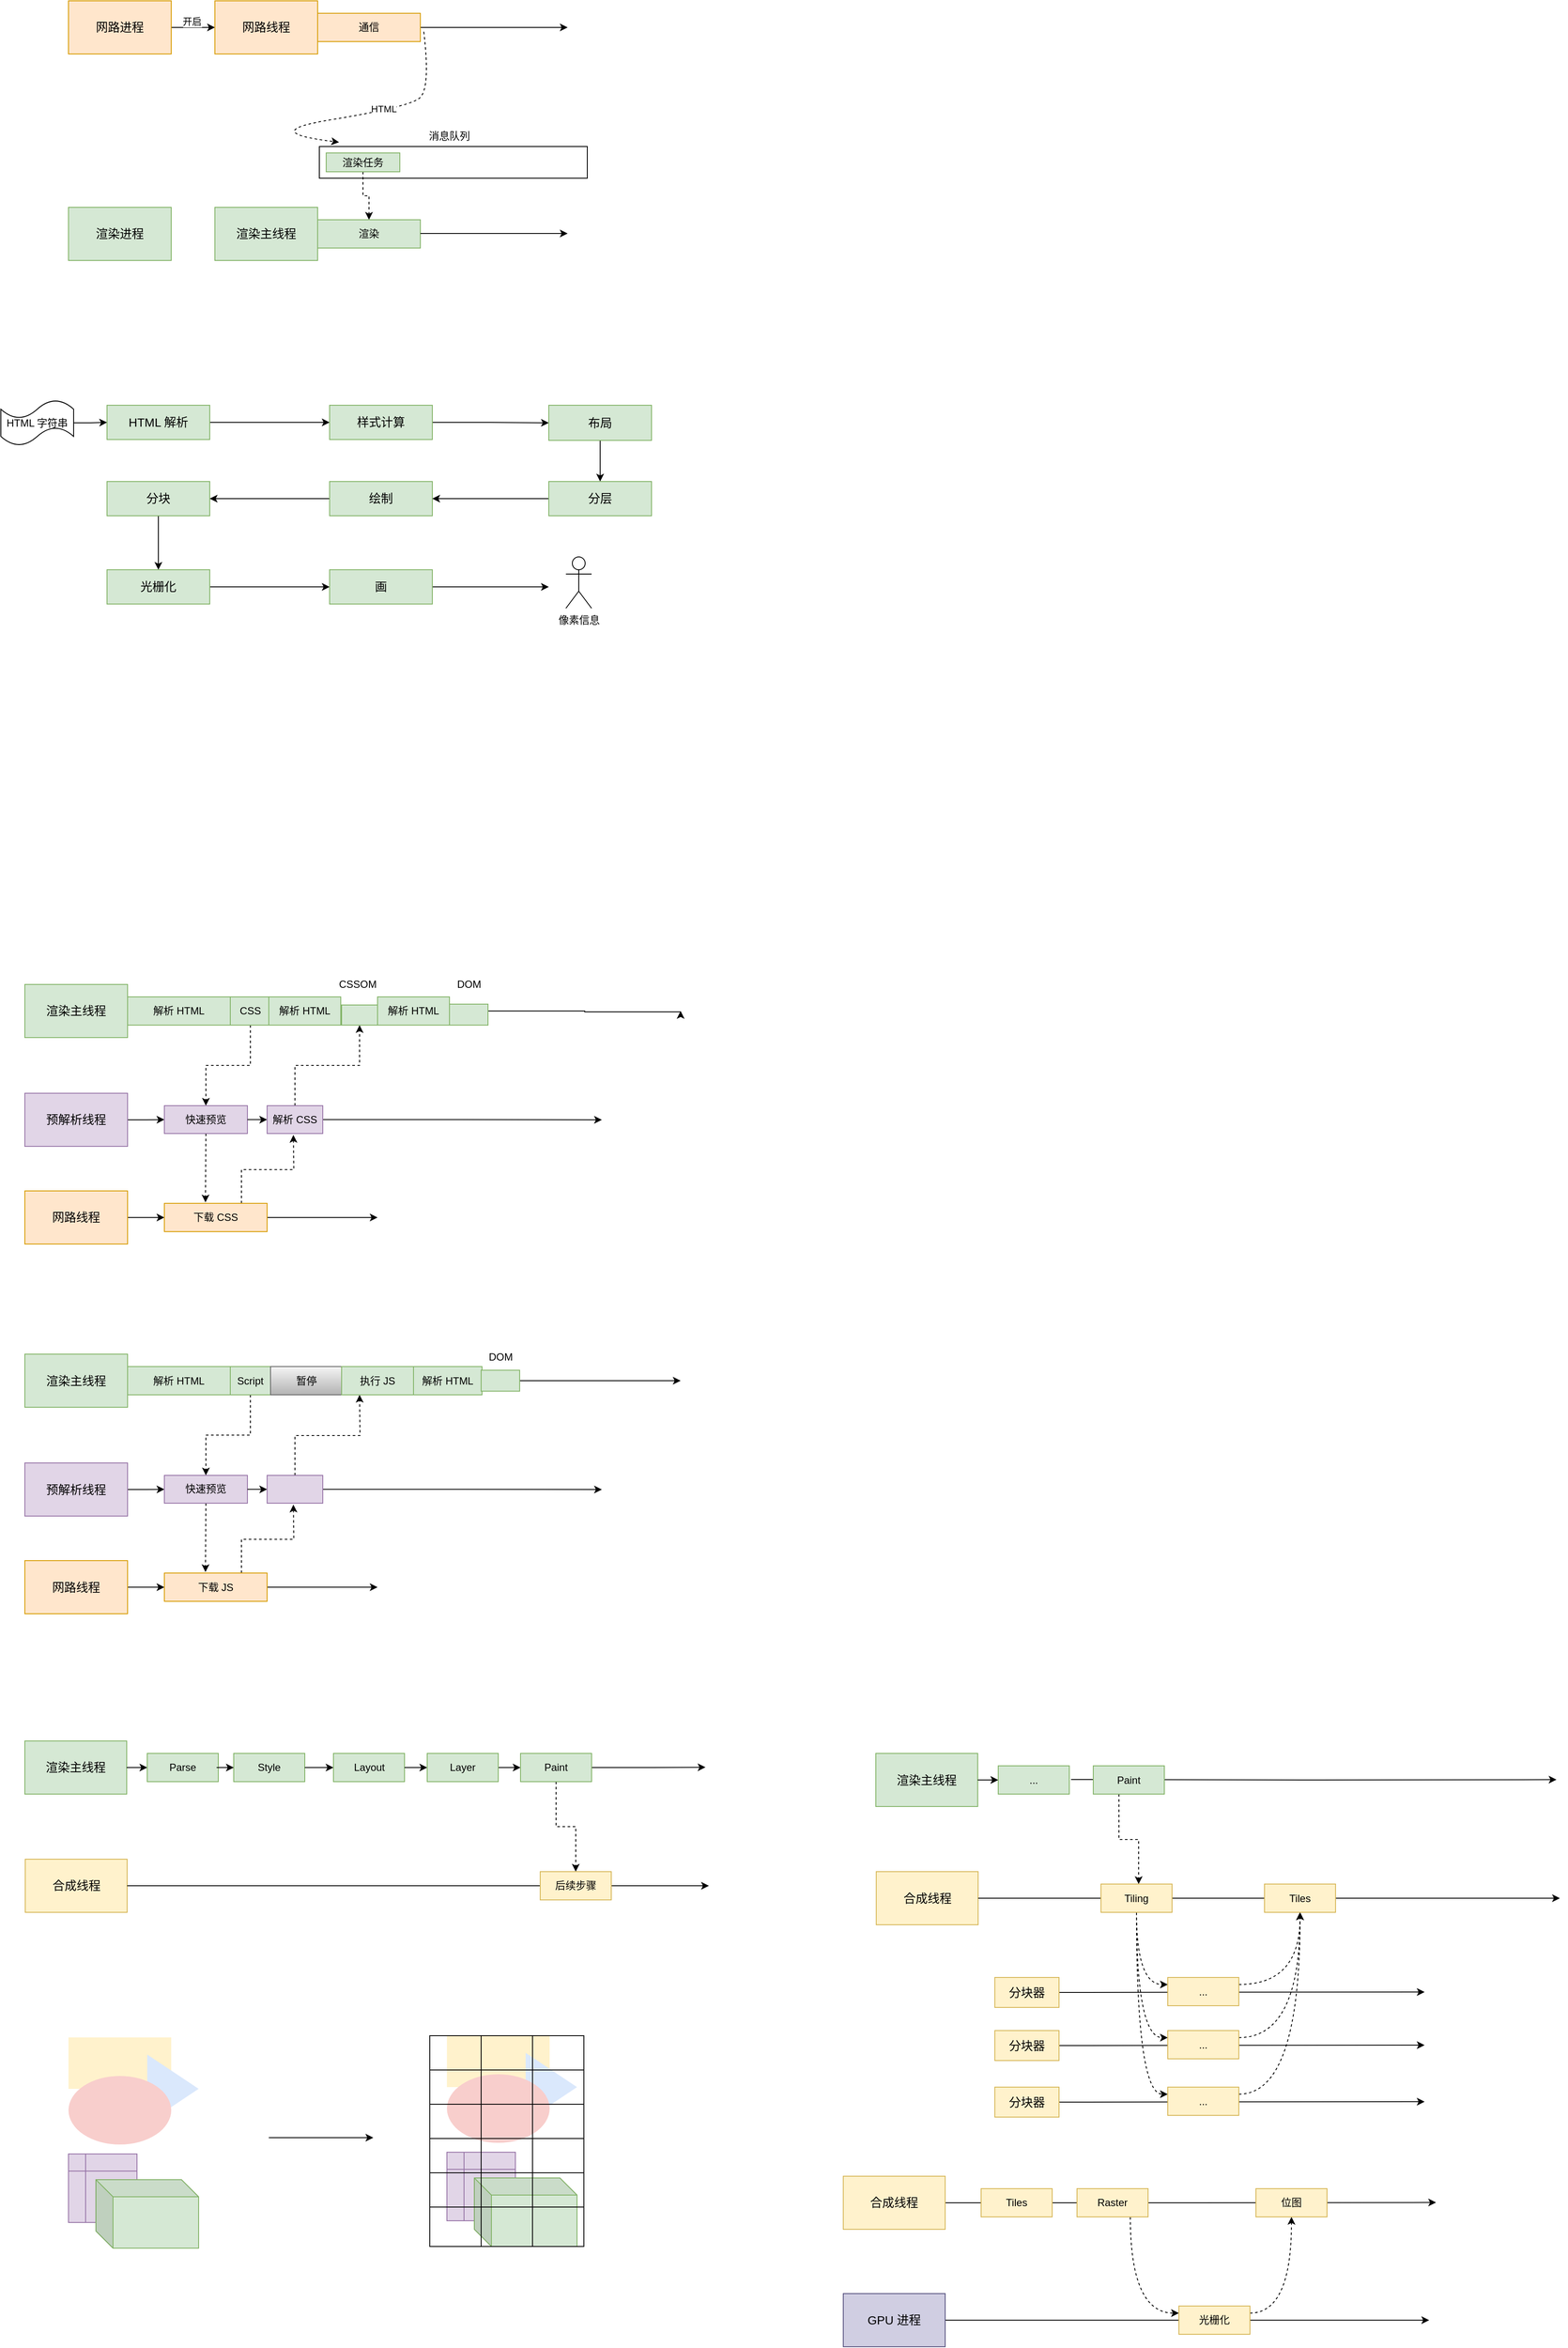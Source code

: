 <mxfile version="24.2.2" type="github">
  <diagram name="第 1 页" id="vearyti29MTFLVOe5t_O">
    <mxGraphModel dx="1059" dy="1495" grid="0" gridSize="10" guides="1" tooltips="1" connect="1" arrows="1" fold="1" page="1" pageScale="1" pageWidth="3000" pageHeight="3000" math="0" shadow="0">
      <root>
        <mxCell id="0" />
        <mxCell id="1" parent="0" />
        <mxCell id="1x1RIG6iOYMxdegQdgfS-4" style="edgeStyle=orthogonalEdgeStyle;rounded=0;orthogonalLoop=1;jettySize=auto;html=1;exitX=1;exitY=0.5;exitDx=0;exitDy=0;entryX=0;entryY=0.5;entryDx=0;entryDy=0;" edge="1" parent="1" source="1x1RIG6iOYMxdegQdgfS-1" target="1x1RIG6iOYMxdegQdgfS-2">
          <mxGeometry relative="1" as="geometry" />
        </mxCell>
        <mxCell id="1x1RIG6iOYMxdegQdgfS-5" value="开启" style="edgeLabel;html=1;align=center;verticalAlign=middle;resizable=0;points=[];" vertex="1" connectable="0" parent="1x1RIG6iOYMxdegQdgfS-4">
          <mxGeometry x="-0.059" y="8" relative="1" as="geometry">
            <mxPoint y="1" as="offset" />
          </mxGeometry>
        </mxCell>
        <mxCell id="1x1RIG6iOYMxdegQdgfS-1" value="&lt;font style=&quot;font-size: 14px;&quot;&gt;网路进程&lt;/font&gt;" style="rounded=0;whiteSpace=wrap;html=1;fillColor=#ffe6cc;strokeColor=#d79b00;" vertex="1" parent="1">
          <mxGeometry x="137" y="30" width="120" height="62" as="geometry" />
        </mxCell>
        <mxCell id="1x1RIG6iOYMxdegQdgfS-2" value="&lt;font style=&quot;font-size: 14px;&quot;&gt;网路线程&lt;/font&gt;" style="rounded=0;whiteSpace=wrap;html=1;fillColor=#ffe6cc;strokeColor=#d79b00;" vertex="1" parent="1">
          <mxGeometry x="308" y="30" width="120" height="62" as="geometry" />
        </mxCell>
        <mxCell id="1x1RIG6iOYMxdegQdgfS-7" style="edgeStyle=orthogonalEdgeStyle;rounded=0;orthogonalLoop=1;jettySize=auto;html=1;exitX=1;exitY=0.5;exitDx=0;exitDy=0;" edge="1" parent="1" source="1x1RIG6iOYMxdegQdgfS-6">
          <mxGeometry relative="1" as="geometry">
            <mxPoint x="720" y="61" as="targetPoint" />
          </mxGeometry>
        </mxCell>
        <mxCell id="1x1RIG6iOYMxdegQdgfS-6" value="通信" style="rounded=0;whiteSpace=wrap;html=1;fillColor=#ffe6cc;strokeColor=#d79b00;" vertex="1" parent="1">
          <mxGeometry x="428" y="44.5" width="120" height="33" as="geometry" />
        </mxCell>
        <mxCell id="1x1RIG6iOYMxdegQdgfS-8" value="&lt;font style=&quot;font-size: 14px;&quot;&gt;渲染进程&lt;/font&gt;" style="rounded=0;whiteSpace=wrap;html=1;fillColor=#d5e8d4;strokeColor=#82b366;" vertex="1" parent="1">
          <mxGeometry x="137" y="271" width="120" height="62" as="geometry" />
        </mxCell>
        <mxCell id="1x1RIG6iOYMxdegQdgfS-9" value="&lt;font style=&quot;font-size: 14px;&quot;&gt;渲染主线程&lt;/font&gt;" style="rounded=0;whiteSpace=wrap;html=1;fillColor=#d5e8d4;strokeColor=#82b366;" vertex="1" parent="1">
          <mxGeometry x="308" y="271" width="120" height="62" as="geometry" />
        </mxCell>
        <mxCell id="1x1RIG6iOYMxdegQdgfS-10" value="" style="rounded=0;whiteSpace=wrap;html=1;" vertex="1" parent="1">
          <mxGeometry x="430" y="200" width="313" height="37" as="geometry" />
        </mxCell>
        <mxCell id="1x1RIG6iOYMxdegQdgfS-11" value="消息队列" style="text;html=1;align=center;verticalAlign=middle;whiteSpace=wrap;rounded=0;" vertex="1" parent="1">
          <mxGeometry x="552" y="173" width="60" height="30" as="geometry" />
        </mxCell>
        <mxCell id="1x1RIG6iOYMxdegQdgfS-13" value="" style="curved=1;endArrow=classic;html=1;rounded=0;dashed=1;" edge="1" parent="1">
          <mxGeometry width="50" height="50" relative="1" as="geometry">
            <mxPoint x="552" y="66" as="sourcePoint" />
            <mxPoint x="453" y="195" as="targetPoint" />
            <Array as="points">
              <mxPoint x="560" y="133" />
              <mxPoint x="534" y="154" />
              <mxPoint x="356" y="183" />
            </Array>
          </mxGeometry>
        </mxCell>
        <mxCell id="1x1RIG6iOYMxdegQdgfS-17" value="HTML" style="edgeLabel;html=1;align=center;verticalAlign=middle;resizable=0;points=[];" vertex="1" connectable="0" parent="1x1RIG6iOYMxdegQdgfS-13">
          <mxGeometry x="-0.31" y="-3" relative="1" as="geometry">
            <mxPoint as="offset" />
          </mxGeometry>
        </mxCell>
        <mxCell id="1x1RIG6iOYMxdegQdgfS-18" style="edgeStyle=orthogonalEdgeStyle;rounded=0;orthogonalLoop=1;jettySize=auto;html=1;exitX=0.5;exitY=1;exitDx=0;exitDy=0;entryX=0.5;entryY=0;entryDx=0;entryDy=0;dashed=1;" edge="1" parent="1" source="1x1RIG6iOYMxdegQdgfS-14" target="1x1RIG6iOYMxdegQdgfS-16">
          <mxGeometry relative="1" as="geometry" />
        </mxCell>
        <mxCell id="1x1RIG6iOYMxdegQdgfS-14" value="渲染任务" style="rounded=0;whiteSpace=wrap;html=1;fillColor=#d5e8d4;strokeColor=#82b366;" vertex="1" parent="1">
          <mxGeometry x="438" y="207.5" width="86" height="22" as="geometry" />
        </mxCell>
        <mxCell id="1x1RIG6iOYMxdegQdgfS-16" value="渲染" style="rounded=0;whiteSpace=wrap;html=1;fillColor=#d5e8d4;strokeColor=#82b366;" vertex="1" parent="1">
          <mxGeometry x="428" y="285.5" width="120" height="33" as="geometry" />
        </mxCell>
        <mxCell id="1x1RIG6iOYMxdegQdgfS-19" style="edgeStyle=orthogonalEdgeStyle;rounded=0;orthogonalLoop=1;jettySize=auto;html=1;exitX=1;exitY=0.5;exitDx=0;exitDy=0;" edge="1" parent="1">
          <mxGeometry relative="1" as="geometry">
            <mxPoint x="720" y="301.5" as="targetPoint" />
            <mxPoint x="548" y="301.5" as="sourcePoint" />
          </mxGeometry>
        </mxCell>
        <mxCell id="1x1RIG6iOYMxdegQdgfS-30" style="edgeStyle=orthogonalEdgeStyle;rounded=0;orthogonalLoop=1;jettySize=auto;html=1;exitX=1;exitY=0.5;exitDx=0;exitDy=0;entryX=0;entryY=0.5;entryDx=0;entryDy=0;" edge="1" parent="1" source="1x1RIG6iOYMxdegQdgfS-20" target="1x1RIG6iOYMxdegQdgfS-21">
          <mxGeometry relative="1" as="geometry" />
        </mxCell>
        <mxCell id="1x1RIG6iOYMxdegQdgfS-20" value="&lt;font style=&quot;font-size: 14px;&quot;&gt;HTML 解析&lt;/font&gt;" style="rounded=0;whiteSpace=wrap;html=1;fillColor=#d5e8d4;strokeColor=#82b366;" vertex="1" parent="1">
          <mxGeometry x="182" y="502" width="120" height="40" as="geometry" />
        </mxCell>
        <mxCell id="1x1RIG6iOYMxdegQdgfS-31" style="edgeStyle=orthogonalEdgeStyle;rounded=0;orthogonalLoop=1;jettySize=auto;html=1;exitX=1;exitY=0.5;exitDx=0;exitDy=0;entryX=0;entryY=0.5;entryDx=0;entryDy=0;" edge="1" parent="1" source="1x1RIG6iOYMxdegQdgfS-21" target="1x1RIG6iOYMxdegQdgfS-22">
          <mxGeometry relative="1" as="geometry" />
        </mxCell>
        <mxCell id="1x1RIG6iOYMxdegQdgfS-21" value="&lt;span style=&quot;font-size: 14px;&quot;&gt;样式计算&lt;/span&gt;" style="rounded=0;whiteSpace=wrap;html=1;fillColor=#d5e8d4;strokeColor=#82b366;" vertex="1" parent="1">
          <mxGeometry x="442" y="502" width="120" height="40" as="geometry" />
        </mxCell>
        <mxCell id="1x1RIG6iOYMxdegQdgfS-32" value="" style="edgeStyle=orthogonalEdgeStyle;rounded=0;orthogonalLoop=1;jettySize=auto;html=1;" edge="1" parent="1" source="1x1RIG6iOYMxdegQdgfS-22" target="1x1RIG6iOYMxdegQdgfS-25">
          <mxGeometry relative="1" as="geometry" />
        </mxCell>
        <mxCell id="1x1RIG6iOYMxdegQdgfS-22" value="&lt;span style=&quot;font-size: 14px;&quot;&gt;布局&lt;/span&gt;" style="rounded=0;whiteSpace=wrap;html=1;fillColor=#d5e8d4;strokeColor=#82b366;" vertex="1" parent="1">
          <mxGeometry x="698" y="502" width="120" height="41" as="geometry" />
        </mxCell>
        <mxCell id="1x1RIG6iOYMxdegQdgfS-35" style="edgeStyle=orthogonalEdgeStyle;rounded=0;orthogonalLoop=1;jettySize=auto;html=1;" edge="1" parent="1" source="1x1RIG6iOYMxdegQdgfS-23" target="1x1RIG6iOYMxdegQdgfS-26">
          <mxGeometry relative="1" as="geometry" />
        </mxCell>
        <mxCell id="1x1RIG6iOYMxdegQdgfS-23" value="&lt;span style=&quot;font-size: 14px;&quot;&gt;分块&lt;/span&gt;" style="rounded=0;whiteSpace=wrap;html=1;fillColor=#d5e8d4;strokeColor=#82b366;" vertex="1" parent="1">
          <mxGeometry x="182" y="591" width="120" height="40" as="geometry" />
        </mxCell>
        <mxCell id="1x1RIG6iOYMxdegQdgfS-34" style="edgeStyle=orthogonalEdgeStyle;rounded=0;orthogonalLoop=1;jettySize=auto;html=1;" edge="1" parent="1" source="1x1RIG6iOYMxdegQdgfS-24" target="1x1RIG6iOYMxdegQdgfS-23">
          <mxGeometry relative="1" as="geometry" />
        </mxCell>
        <mxCell id="1x1RIG6iOYMxdegQdgfS-24" value="&lt;span style=&quot;font-size: 14px;&quot;&gt;绘制&lt;/span&gt;" style="rounded=0;whiteSpace=wrap;html=1;fillColor=#d5e8d4;strokeColor=#82b366;" vertex="1" parent="1">
          <mxGeometry x="442" y="591" width="120" height="40" as="geometry" />
        </mxCell>
        <mxCell id="1x1RIG6iOYMxdegQdgfS-33" style="edgeStyle=orthogonalEdgeStyle;rounded=0;orthogonalLoop=1;jettySize=auto;html=1;entryX=1;entryY=0.5;entryDx=0;entryDy=0;" edge="1" parent="1" source="1x1RIG6iOYMxdegQdgfS-25" target="1x1RIG6iOYMxdegQdgfS-24">
          <mxGeometry relative="1" as="geometry" />
        </mxCell>
        <mxCell id="1x1RIG6iOYMxdegQdgfS-25" value="&lt;font style=&quot;font-size: 14px;&quot;&gt;分层&lt;/font&gt;" style="rounded=0;whiteSpace=wrap;html=1;fillColor=#d5e8d4;strokeColor=#82b366;" vertex="1" parent="1">
          <mxGeometry x="698" y="591" width="120" height="40" as="geometry" />
        </mxCell>
        <mxCell id="1x1RIG6iOYMxdegQdgfS-36" style="edgeStyle=orthogonalEdgeStyle;rounded=0;orthogonalLoop=1;jettySize=auto;html=1;entryX=0;entryY=0.5;entryDx=0;entryDy=0;" edge="1" parent="1" source="1x1RIG6iOYMxdegQdgfS-26" target="1x1RIG6iOYMxdegQdgfS-27">
          <mxGeometry relative="1" as="geometry" />
        </mxCell>
        <mxCell id="1x1RIG6iOYMxdegQdgfS-26" value="&lt;span style=&quot;font-size: 14px;&quot;&gt;光栅化&lt;/span&gt;" style="rounded=0;whiteSpace=wrap;html=1;fillColor=#d5e8d4;strokeColor=#82b366;" vertex="1" parent="1">
          <mxGeometry x="182" y="694" width="120" height="40" as="geometry" />
        </mxCell>
        <mxCell id="1x1RIG6iOYMxdegQdgfS-37" style="edgeStyle=orthogonalEdgeStyle;rounded=0;orthogonalLoop=1;jettySize=auto;html=1;entryX=0;entryY=0.5;entryDx=0;entryDy=0;" edge="1" parent="1" source="1x1RIG6iOYMxdegQdgfS-27">
          <mxGeometry relative="1" as="geometry">
            <mxPoint x="698" y="714" as="targetPoint" />
          </mxGeometry>
        </mxCell>
        <mxCell id="1x1RIG6iOYMxdegQdgfS-27" value="&lt;span style=&quot;font-size: 14px;&quot;&gt;画&lt;/span&gt;" style="rounded=0;whiteSpace=wrap;html=1;fillColor=#d5e8d4;strokeColor=#82b366;" vertex="1" parent="1">
          <mxGeometry x="442" y="694" width="120" height="40" as="geometry" />
        </mxCell>
        <mxCell id="1x1RIG6iOYMxdegQdgfS-42" style="edgeStyle=orthogonalEdgeStyle;rounded=0;orthogonalLoop=1;jettySize=auto;html=1;entryX=0;entryY=0.5;entryDx=0;entryDy=0;" edge="1" parent="1" source="1x1RIG6iOYMxdegQdgfS-40" target="1x1RIG6iOYMxdegQdgfS-20">
          <mxGeometry relative="1" as="geometry" />
        </mxCell>
        <mxCell id="1x1RIG6iOYMxdegQdgfS-40" value="HTML 字符串" style="shape=tape;whiteSpace=wrap;html=1;" vertex="1" parent="1">
          <mxGeometry x="58" y="496" width="85" height="53" as="geometry" />
        </mxCell>
        <mxCell id="1x1RIG6iOYMxdegQdgfS-43" value="像素信息" style="shape=umlActor;verticalLabelPosition=bottom;verticalAlign=top;html=1;outlineConnect=0;" vertex="1" parent="1">
          <mxGeometry x="718" y="679" width="30" height="60" as="geometry" />
        </mxCell>
        <mxCell id="1x1RIG6iOYMxdegQdgfS-62" style="edgeStyle=orthogonalEdgeStyle;rounded=0;orthogonalLoop=1;jettySize=auto;html=1;exitX=1;exitY=0.5;exitDx=0;exitDy=0;" edge="1" parent="1" source="1x1RIG6iOYMxdegQdgfS-44" target="1x1RIG6iOYMxdegQdgfS-46">
          <mxGeometry relative="1" as="geometry" />
        </mxCell>
        <mxCell id="1x1RIG6iOYMxdegQdgfS-44" value="&lt;font style=&quot;font-size: 14px;&quot;&gt;网路线程&lt;/font&gt;" style="rounded=0;whiteSpace=wrap;html=1;fillColor=#ffe6cc;strokeColor=#d79b00;" vertex="1" parent="1">
          <mxGeometry x="86" y="1419" width="120" height="62" as="geometry" />
        </mxCell>
        <mxCell id="1x1RIG6iOYMxdegQdgfS-45" style="edgeStyle=orthogonalEdgeStyle;rounded=0;orthogonalLoop=1;jettySize=auto;html=1;exitX=1;exitY=0.5;exitDx=0;exitDy=0;" edge="1" parent="1" source="1x1RIG6iOYMxdegQdgfS-46">
          <mxGeometry relative="1" as="geometry">
            <mxPoint x="498" y="1450" as="targetPoint" />
          </mxGeometry>
        </mxCell>
        <mxCell id="1x1RIG6iOYMxdegQdgfS-67" style="edgeStyle=orthogonalEdgeStyle;rounded=0;orthogonalLoop=1;jettySize=auto;html=1;exitX=0.75;exitY=0;exitDx=0;exitDy=0;dashed=1;" edge="1" parent="1" source="1x1RIG6iOYMxdegQdgfS-46">
          <mxGeometry relative="1" as="geometry">
            <mxPoint x="399.667" y="1353.667" as="targetPoint" />
          </mxGeometry>
        </mxCell>
        <mxCell id="1x1RIG6iOYMxdegQdgfS-46" value="下载 CSS" style="rounded=0;whiteSpace=wrap;html=1;fillColor=#ffe6cc;strokeColor=#d79b00;" vertex="1" parent="1">
          <mxGeometry x="249" y="1433.5" width="120" height="33" as="geometry" />
        </mxCell>
        <mxCell id="1x1RIG6iOYMxdegQdgfS-47" value="&lt;font style=&quot;font-size: 14px;&quot;&gt;渲染主线程&lt;/font&gt;" style="rounded=0;whiteSpace=wrap;html=1;fillColor=#d5e8d4;strokeColor=#82b366;" vertex="1" parent="1">
          <mxGeometry x="86" y="1178" width="120" height="62" as="geometry" />
        </mxCell>
        <mxCell id="1x1RIG6iOYMxdegQdgfS-54" value="解析 HTML" style="rounded=0;whiteSpace=wrap;html=1;fillColor=#d5e8d4;strokeColor=#82b366;" vertex="1" parent="1">
          <mxGeometry x="206" y="1192.5" width="120" height="33" as="geometry" />
        </mxCell>
        <mxCell id="1x1RIG6iOYMxdegQdgfS-55" style="edgeStyle=orthogonalEdgeStyle;rounded=0;orthogonalLoop=1;jettySize=auto;html=1;exitX=1;exitY=0.5;exitDx=0;exitDy=0;" edge="1" parent="1" source="1x1RIG6iOYMxdegQdgfS-72">
          <mxGeometry relative="1" as="geometry">
            <mxPoint x="852" y="1209" as="targetPoint" />
            <mxPoint x="326" y="1208.5" as="sourcePoint" />
            <Array as="points">
              <mxPoint x="627" y="1209" />
              <mxPoint x="740" y="1209" />
              <mxPoint x="852" y="1210" />
            </Array>
          </mxGeometry>
        </mxCell>
        <mxCell id="1x1RIG6iOYMxdegQdgfS-76" style="edgeStyle=orthogonalEdgeStyle;rounded=0;orthogonalLoop=1;jettySize=auto;html=1;exitX=0.5;exitY=1;exitDx=0;exitDy=0;entryX=0.5;entryY=0;entryDx=0;entryDy=0;dashed=1;" edge="1" parent="1" source="1x1RIG6iOYMxdegQdgfS-56" target="1x1RIG6iOYMxdegQdgfS-60">
          <mxGeometry relative="1" as="geometry" />
        </mxCell>
        <mxCell id="1x1RIG6iOYMxdegQdgfS-56" value="CSS" style="rounded=0;whiteSpace=wrap;html=1;fillColor=#d5e8d4;strokeColor=#82b366;" vertex="1" parent="1">
          <mxGeometry x="326" y="1192.5" width="47" height="33" as="geometry" />
        </mxCell>
        <mxCell id="1x1RIG6iOYMxdegQdgfS-57" value="解析 HTML" style="rounded=0;whiteSpace=wrap;html=1;fillColor=#d5e8d4;strokeColor=#82b366;" vertex="1" parent="1">
          <mxGeometry x="371" y="1192.5" width="84" height="33" as="geometry" />
        </mxCell>
        <mxCell id="1x1RIG6iOYMxdegQdgfS-64" style="edgeStyle=orthogonalEdgeStyle;rounded=0;orthogonalLoop=1;jettySize=auto;html=1;" edge="1" parent="1" source="1x1RIG6iOYMxdegQdgfS-58" target="1x1RIG6iOYMxdegQdgfS-60">
          <mxGeometry relative="1" as="geometry" />
        </mxCell>
        <mxCell id="1x1RIG6iOYMxdegQdgfS-58" value="&lt;font style=&quot;font-size: 14px;&quot;&gt;预解析线程&lt;/font&gt;" style="rounded=0;whiteSpace=wrap;html=1;fillColor=#e1d5e7;strokeColor=#9673a6;" vertex="1" parent="1">
          <mxGeometry x="86" y="1305" width="120" height="62" as="geometry" />
        </mxCell>
        <mxCell id="1x1RIG6iOYMxdegQdgfS-59" style="edgeStyle=orthogonalEdgeStyle;rounded=0;orthogonalLoop=1;jettySize=auto;html=1;exitX=1;exitY=0.5;exitDx=0;exitDy=0;" edge="1" parent="1" source="1x1RIG6iOYMxdegQdgfS-65">
          <mxGeometry relative="1" as="geometry">
            <mxPoint x="760" y="1336" as="targetPoint" />
          </mxGeometry>
        </mxCell>
        <mxCell id="1x1RIG6iOYMxdegQdgfS-63" style="edgeStyle=orthogonalEdgeStyle;rounded=0;orthogonalLoop=1;jettySize=auto;html=1;exitX=0.5;exitY=1;exitDx=0;exitDy=0;dashed=1;" edge="1" parent="1" source="1x1RIG6iOYMxdegQdgfS-60">
          <mxGeometry relative="1" as="geometry">
            <mxPoint x="297" y="1432.333" as="targetPoint" />
          </mxGeometry>
        </mxCell>
        <mxCell id="1x1RIG6iOYMxdegQdgfS-60" value="快速预览" style="rounded=0;whiteSpace=wrap;html=1;fillColor=#e1d5e7;strokeColor=#9673a6;" vertex="1" parent="1">
          <mxGeometry x="249" y="1319.5" width="97" height="32.5" as="geometry" />
        </mxCell>
        <mxCell id="1x1RIG6iOYMxdegQdgfS-66" value="" style="edgeStyle=orthogonalEdgeStyle;rounded=0;orthogonalLoop=1;jettySize=auto;html=1;exitX=1;exitY=0.5;exitDx=0;exitDy=0;" edge="1" parent="1" source="1x1RIG6iOYMxdegQdgfS-60" target="1x1RIG6iOYMxdegQdgfS-65">
          <mxGeometry relative="1" as="geometry">
            <mxPoint x="498" y="1336" as="targetPoint" />
            <mxPoint x="346" y="1336" as="sourcePoint" />
          </mxGeometry>
        </mxCell>
        <mxCell id="1x1RIG6iOYMxdegQdgfS-75" style="edgeStyle=orthogonalEdgeStyle;rounded=0;orthogonalLoop=1;jettySize=auto;html=1;exitX=0.5;exitY=0;exitDx=0;exitDy=0;entryX=0.5;entryY=1;entryDx=0;entryDy=0;dashed=1;" edge="1" parent="1" source="1x1RIG6iOYMxdegQdgfS-65" target="1x1RIG6iOYMxdegQdgfS-68">
          <mxGeometry relative="1" as="geometry" />
        </mxCell>
        <mxCell id="1x1RIG6iOYMxdegQdgfS-65" value="解析 CSS" style="rounded=0;whiteSpace=wrap;html=1;fillColor=#e1d5e7;strokeColor=#9673a6;" vertex="1" parent="1">
          <mxGeometry x="369" y="1319.5" width="65" height="32.5" as="geometry" />
        </mxCell>
        <mxCell id="1x1RIG6iOYMxdegQdgfS-68" value="" style="rounded=0;whiteSpace=wrap;html=1;fillColor=#d5e8d4;strokeColor=#82b366;" vertex="1" parent="1">
          <mxGeometry x="456" y="1202" width="42" height="23.5" as="geometry" />
        </mxCell>
        <mxCell id="1x1RIG6iOYMxdegQdgfS-70" value="解析 HTML" style="rounded=0;whiteSpace=wrap;html=1;fillColor=#d5e8d4;strokeColor=#82b366;" vertex="1" parent="1">
          <mxGeometry x="498" y="1192.5" width="84" height="33" as="geometry" />
        </mxCell>
        <mxCell id="1x1RIG6iOYMxdegQdgfS-72" value="" style="rounded=0;whiteSpace=wrap;html=1;fillColor=#d5e8d4;strokeColor=#82b366;" vertex="1" parent="1">
          <mxGeometry x="582" y="1201" width="45" height="24.5" as="geometry" />
        </mxCell>
        <mxCell id="1x1RIG6iOYMxdegQdgfS-77" value="CSSOM" style="text;html=1;align=center;verticalAlign=middle;whiteSpace=wrap;rounded=0;" vertex="1" parent="1">
          <mxGeometry x="445" y="1162.5" width="60" height="30" as="geometry" />
        </mxCell>
        <mxCell id="1x1RIG6iOYMxdegQdgfS-78" value="DOM" style="text;html=1;align=center;verticalAlign=middle;whiteSpace=wrap;rounded=0;" vertex="1" parent="1">
          <mxGeometry x="574.5" y="1162.5" width="60" height="30" as="geometry" />
        </mxCell>
        <mxCell id="1x1RIG6iOYMxdegQdgfS-80" style="edgeStyle=orthogonalEdgeStyle;rounded=0;orthogonalLoop=1;jettySize=auto;html=1;exitX=1;exitY=0.5;exitDx=0;exitDy=0;" edge="1" parent="1" source="1x1RIG6iOYMxdegQdgfS-81" target="1x1RIG6iOYMxdegQdgfS-84">
          <mxGeometry relative="1" as="geometry" />
        </mxCell>
        <mxCell id="1x1RIG6iOYMxdegQdgfS-81" value="&lt;font style=&quot;font-size: 14px;&quot;&gt;网路线程&lt;/font&gt;" style="rounded=0;whiteSpace=wrap;html=1;fillColor=#ffe6cc;strokeColor=#d79b00;" vertex="1" parent="1">
          <mxGeometry x="86" y="1850.5" width="120" height="62" as="geometry" />
        </mxCell>
        <mxCell id="1x1RIG6iOYMxdegQdgfS-82" style="edgeStyle=orthogonalEdgeStyle;rounded=0;orthogonalLoop=1;jettySize=auto;html=1;exitX=1;exitY=0.5;exitDx=0;exitDy=0;" edge="1" parent="1" source="1x1RIG6iOYMxdegQdgfS-84">
          <mxGeometry relative="1" as="geometry">
            <mxPoint x="498" y="1881.5" as="targetPoint" />
          </mxGeometry>
        </mxCell>
        <mxCell id="1x1RIG6iOYMxdegQdgfS-83" style="edgeStyle=orthogonalEdgeStyle;rounded=0;orthogonalLoop=1;jettySize=auto;html=1;exitX=0.75;exitY=0;exitDx=0;exitDy=0;dashed=1;" edge="1" parent="1" source="1x1RIG6iOYMxdegQdgfS-84">
          <mxGeometry relative="1" as="geometry">
            <mxPoint x="399.667" y="1785.167" as="targetPoint" />
          </mxGeometry>
        </mxCell>
        <mxCell id="1x1RIG6iOYMxdegQdgfS-84" value="下载 JS" style="rounded=0;whiteSpace=wrap;html=1;fillColor=#ffe6cc;strokeColor=#d79b00;" vertex="1" parent="1">
          <mxGeometry x="249" y="1865" width="120" height="33" as="geometry" />
        </mxCell>
        <mxCell id="1x1RIG6iOYMxdegQdgfS-85" value="&lt;font style=&quot;font-size: 14px;&quot;&gt;渲染主线程&lt;/font&gt;" style="rounded=0;whiteSpace=wrap;html=1;fillColor=#d5e8d4;strokeColor=#82b366;" vertex="1" parent="1">
          <mxGeometry x="86" y="1609.5" width="120" height="62" as="geometry" />
        </mxCell>
        <mxCell id="1x1RIG6iOYMxdegQdgfS-86" value="解析 HTML" style="rounded=0;whiteSpace=wrap;html=1;fillColor=#d5e8d4;strokeColor=#82b366;" vertex="1" parent="1">
          <mxGeometry x="206" y="1624" width="120" height="33" as="geometry" />
        </mxCell>
        <mxCell id="1x1RIG6iOYMxdegQdgfS-87" style="edgeStyle=orthogonalEdgeStyle;rounded=0;orthogonalLoop=1;jettySize=auto;html=1;exitX=1;exitY=0.5;exitDx=0;exitDy=0;" edge="1" parent="1" source="1x1RIG6iOYMxdegQdgfS-101">
          <mxGeometry relative="1" as="geometry">
            <mxPoint x="852" y="1640.5" as="targetPoint" />
            <mxPoint x="326" y="1640" as="sourcePoint" />
            <Array as="points">
              <mxPoint x="627" y="1640.5" />
              <mxPoint x="740" y="1640.5" />
              <mxPoint x="852" y="1641.5" />
            </Array>
          </mxGeometry>
        </mxCell>
        <mxCell id="1x1RIG6iOYMxdegQdgfS-88" style="edgeStyle=orthogonalEdgeStyle;rounded=0;orthogonalLoop=1;jettySize=auto;html=1;exitX=0.5;exitY=1;exitDx=0;exitDy=0;entryX=0.5;entryY=0;entryDx=0;entryDy=0;dashed=1;" edge="1" parent="1" source="1x1RIG6iOYMxdegQdgfS-89" target="1x1RIG6iOYMxdegQdgfS-95">
          <mxGeometry relative="1" as="geometry" />
        </mxCell>
        <mxCell id="1x1RIG6iOYMxdegQdgfS-89" value="Script" style="rounded=0;whiteSpace=wrap;html=1;fillColor=#d5e8d4;strokeColor=#82b366;" vertex="1" parent="1">
          <mxGeometry x="326" y="1624" width="47" height="33" as="geometry" />
        </mxCell>
        <mxCell id="1x1RIG6iOYMxdegQdgfS-90" value="暂停" style="rounded=0;whiteSpace=wrap;html=1;glass=0;fillColor=#f5f5f5;gradientColor=#b3b3b3;strokeColor=#666666;" vertex="1" parent="1">
          <mxGeometry x="373" y="1624" width="84" height="33" as="geometry" />
        </mxCell>
        <mxCell id="1x1RIG6iOYMxdegQdgfS-91" style="edgeStyle=orthogonalEdgeStyle;rounded=0;orthogonalLoop=1;jettySize=auto;html=1;" edge="1" parent="1" source="1x1RIG6iOYMxdegQdgfS-92" target="1x1RIG6iOYMxdegQdgfS-95">
          <mxGeometry relative="1" as="geometry" />
        </mxCell>
        <mxCell id="1x1RIG6iOYMxdegQdgfS-92" value="&lt;font style=&quot;font-size: 14px;&quot;&gt;预解析线程&lt;/font&gt;" style="rounded=0;whiteSpace=wrap;html=1;fillColor=#e1d5e7;strokeColor=#9673a6;" vertex="1" parent="1">
          <mxGeometry x="86" y="1736.5" width="120" height="62" as="geometry" />
        </mxCell>
        <mxCell id="1x1RIG6iOYMxdegQdgfS-93" style="edgeStyle=orthogonalEdgeStyle;rounded=0;orthogonalLoop=1;jettySize=auto;html=1;exitX=1;exitY=0.5;exitDx=0;exitDy=0;" edge="1" parent="1" source="1x1RIG6iOYMxdegQdgfS-98">
          <mxGeometry relative="1" as="geometry">
            <mxPoint x="760" y="1767.5" as="targetPoint" />
          </mxGeometry>
        </mxCell>
        <mxCell id="1x1RIG6iOYMxdegQdgfS-94" style="edgeStyle=orthogonalEdgeStyle;rounded=0;orthogonalLoop=1;jettySize=auto;html=1;exitX=0.5;exitY=1;exitDx=0;exitDy=0;dashed=1;" edge="1" parent="1" source="1x1RIG6iOYMxdegQdgfS-95">
          <mxGeometry relative="1" as="geometry">
            <mxPoint x="297" y="1863.833" as="targetPoint" />
          </mxGeometry>
        </mxCell>
        <mxCell id="1x1RIG6iOYMxdegQdgfS-95" value="快速预览" style="rounded=0;whiteSpace=wrap;html=1;fillColor=#e1d5e7;strokeColor=#9673a6;" vertex="1" parent="1">
          <mxGeometry x="249" y="1751" width="97" height="32.5" as="geometry" />
        </mxCell>
        <mxCell id="1x1RIG6iOYMxdegQdgfS-96" value="" style="edgeStyle=orthogonalEdgeStyle;rounded=0;orthogonalLoop=1;jettySize=auto;html=1;exitX=1;exitY=0.5;exitDx=0;exitDy=0;" edge="1" parent="1" source="1x1RIG6iOYMxdegQdgfS-95" target="1x1RIG6iOYMxdegQdgfS-98">
          <mxGeometry relative="1" as="geometry">
            <mxPoint x="498" y="1767.5" as="targetPoint" />
            <mxPoint x="346" y="1767.5" as="sourcePoint" />
          </mxGeometry>
        </mxCell>
        <mxCell id="1x1RIG6iOYMxdegQdgfS-97" style="edgeStyle=orthogonalEdgeStyle;rounded=0;orthogonalLoop=1;jettySize=auto;html=1;exitX=0.5;exitY=0;exitDx=0;exitDy=0;entryX=0.5;entryY=1;entryDx=0;entryDy=0;dashed=1;" edge="1" parent="1" source="1x1RIG6iOYMxdegQdgfS-98">
          <mxGeometry relative="1" as="geometry">
            <mxPoint x="477" y="1657" as="targetPoint" />
          </mxGeometry>
        </mxCell>
        <mxCell id="1x1RIG6iOYMxdegQdgfS-98" value="" style="rounded=0;whiteSpace=wrap;html=1;fillColor=#e1d5e7;strokeColor=#9673a6;" vertex="1" parent="1">
          <mxGeometry x="369" y="1751" width="65" height="32.5" as="geometry" />
        </mxCell>
        <mxCell id="1x1RIG6iOYMxdegQdgfS-100" value="解析 HTML" style="rounded=0;whiteSpace=wrap;html=1;fillColor=#d5e8d4;strokeColor=#82b366;" vertex="1" parent="1">
          <mxGeometry x="540" y="1624" width="80" height="33" as="geometry" />
        </mxCell>
        <mxCell id="1x1RIG6iOYMxdegQdgfS-101" value="" style="rounded=0;whiteSpace=wrap;html=1;fillColor=#d5e8d4;strokeColor=#82b366;" vertex="1" parent="1">
          <mxGeometry x="619" y="1628.25" width="45" height="24.5" as="geometry" />
        </mxCell>
        <mxCell id="1x1RIG6iOYMxdegQdgfS-103" value="DOM" style="text;html=1;align=center;verticalAlign=middle;whiteSpace=wrap;rounded=0;" vertex="1" parent="1">
          <mxGeometry x="611.5" y="1598.25" width="60" height="30" as="geometry" />
        </mxCell>
        <mxCell id="1x1RIG6iOYMxdegQdgfS-104" value="执行 JS" style="rounded=0;whiteSpace=wrap;html=1;fillColor=#d5e8d4;strokeColor=#82b366;" vertex="1" parent="1">
          <mxGeometry x="456" y="1624" width="84" height="33" as="geometry" />
        </mxCell>
        <mxCell id="1x1RIG6iOYMxdegQdgfS-105" value="&lt;font style=&quot;font-size: 14px;&quot;&gt;渲染主线程&lt;/font&gt;" style="rounded=0;whiteSpace=wrap;html=1;fillColor=#d5e8d4;strokeColor=#82b366;" vertex="1" parent="1">
          <mxGeometry x="86" y="2061" width="119" height="62" as="geometry" />
        </mxCell>
        <mxCell id="1x1RIG6iOYMxdegQdgfS-108" value="" style="edgeStyle=orthogonalEdgeStyle;rounded=0;orthogonalLoop=1;jettySize=auto;html=1;" edge="1" parent="1" source="1x1RIG6iOYMxdegQdgfS-105" target="1x1RIG6iOYMxdegQdgfS-107">
          <mxGeometry relative="1" as="geometry">
            <mxPoint x="849" y="2092" as="targetPoint" />
            <mxPoint x="205" y="2092" as="sourcePoint" />
          </mxGeometry>
        </mxCell>
        <mxCell id="1x1RIG6iOYMxdegQdgfS-107" value="Parse" style="rounded=0;whiteSpace=wrap;html=1;fillColor=#d5e8d4;strokeColor=#82b366;" vertex="1" parent="1">
          <mxGeometry x="229" y="2075.5" width="83" height="33" as="geometry" />
        </mxCell>
        <mxCell id="1x1RIG6iOYMxdegQdgfS-110" value="" style="edgeStyle=orthogonalEdgeStyle;rounded=0;orthogonalLoop=1;jettySize=auto;html=1;" edge="1" parent="1" source="1x1RIG6iOYMxdegQdgfS-107" target="1x1RIG6iOYMxdegQdgfS-109">
          <mxGeometry relative="1" as="geometry">
            <mxPoint x="849" y="2092" as="targetPoint" />
            <mxPoint x="312" y="2092" as="sourcePoint" />
          </mxGeometry>
        </mxCell>
        <mxCell id="1x1RIG6iOYMxdegQdgfS-109" value="Style" style="rounded=0;whiteSpace=wrap;html=1;fillColor=#d5e8d4;strokeColor=#82b366;" vertex="1" parent="1">
          <mxGeometry x="330" y="2075.5" width="83" height="33" as="geometry" />
        </mxCell>
        <mxCell id="1x1RIG6iOYMxdegQdgfS-112" value="" style="edgeStyle=orthogonalEdgeStyle;rounded=0;orthogonalLoop=1;jettySize=auto;html=1;" edge="1" parent="1" source="1x1RIG6iOYMxdegQdgfS-109" target="1x1RIG6iOYMxdegQdgfS-111">
          <mxGeometry relative="1" as="geometry">
            <mxPoint x="849" y="2092" as="targetPoint" />
            <mxPoint x="413" y="2092" as="sourcePoint" />
          </mxGeometry>
        </mxCell>
        <mxCell id="1x1RIG6iOYMxdegQdgfS-111" value="Layout" style="rounded=0;whiteSpace=wrap;html=1;fillColor=#d5e8d4;strokeColor=#82b366;" vertex="1" parent="1">
          <mxGeometry x="446.5" y="2075.5" width="83" height="33" as="geometry" />
        </mxCell>
        <mxCell id="1x1RIG6iOYMxdegQdgfS-114" value="" style="edgeStyle=orthogonalEdgeStyle;rounded=0;orthogonalLoop=1;jettySize=auto;html=1;" edge="1" parent="1" source="1x1RIG6iOYMxdegQdgfS-111" target="1x1RIG6iOYMxdegQdgfS-113">
          <mxGeometry relative="1" as="geometry">
            <mxPoint x="849" y="2092" as="targetPoint" />
            <mxPoint x="530" y="2092" as="sourcePoint" />
          </mxGeometry>
        </mxCell>
        <mxCell id="1x1RIG6iOYMxdegQdgfS-120" style="edgeStyle=orthogonalEdgeStyle;rounded=0;orthogonalLoop=1;jettySize=auto;html=1;exitX=1;exitY=0.5;exitDx=0;exitDy=0;entryX=0;entryY=0.5;entryDx=0;entryDy=0;" edge="1" parent="1" source="1x1RIG6iOYMxdegQdgfS-113" target="1x1RIG6iOYMxdegQdgfS-116">
          <mxGeometry relative="1" as="geometry" />
        </mxCell>
        <mxCell id="1x1RIG6iOYMxdegQdgfS-113" value="Layer" style="rounded=0;whiteSpace=wrap;html=1;fillColor=#d5e8d4;strokeColor=#82b366;" vertex="1" parent="1">
          <mxGeometry x="556" y="2075.5" width="83" height="33" as="geometry" />
        </mxCell>
        <mxCell id="1x1RIG6iOYMxdegQdgfS-121" style="edgeStyle=orthogonalEdgeStyle;rounded=0;orthogonalLoop=1;jettySize=auto;html=1;exitX=1;exitY=0.5;exitDx=0;exitDy=0;" edge="1" parent="1" source="1x1RIG6iOYMxdegQdgfS-116">
          <mxGeometry relative="1" as="geometry">
            <mxPoint x="881" y="2091.667" as="targetPoint" />
          </mxGeometry>
        </mxCell>
        <mxCell id="1x1RIG6iOYMxdegQdgfS-126" style="edgeStyle=orthogonalEdgeStyle;rounded=0;orthogonalLoop=1;jettySize=auto;html=1;exitX=0.5;exitY=1;exitDx=0;exitDy=0;entryX=0.5;entryY=0;entryDx=0;entryDy=0;dashed=1;" edge="1" parent="1" source="1x1RIG6iOYMxdegQdgfS-116" target="1x1RIG6iOYMxdegQdgfS-124">
          <mxGeometry relative="1" as="geometry" />
        </mxCell>
        <mxCell id="1x1RIG6iOYMxdegQdgfS-116" value="Paint" style="rounded=0;whiteSpace=wrap;html=1;fillColor=#d5e8d4;strokeColor=#82b366;" vertex="1" parent="1">
          <mxGeometry x="665" y="2075.5" width="83" height="33" as="geometry" />
        </mxCell>
        <mxCell id="1x1RIG6iOYMxdegQdgfS-123" style="edgeStyle=orthogonalEdgeStyle;rounded=0;orthogonalLoop=1;jettySize=auto;html=1;" edge="1" parent="1" source="1x1RIG6iOYMxdegQdgfS-124">
          <mxGeometry relative="1" as="geometry">
            <mxPoint x="885.0" y="2230" as="targetPoint" />
          </mxGeometry>
        </mxCell>
        <mxCell id="1x1RIG6iOYMxdegQdgfS-122" value="&lt;font style=&quot;font-size: 14px;&quot;&gt;合成线程&lt;/font&gt;" style="rounded=0;whiteSpace=wrap;html=1;fillColor=#fff2cc;strokeColor=#d6b656;" vertex="1" parent="1">
          <mxGeometry x="86.5" y="2199" width="119" height="62" as="geometry" />
        </mxCell>
        <mxCell id="1x1RIG6iOYMxdegQdgfS-125" value="" style="edgeStyle=orthogonalEdgeStyle;rounded=0;orthogonalLoop=1;jettySize=auto;html=1;endArrow=none;endFill=0;" edge="1" parent="1" source="1x1RIG6iOYMxdegQdgfS-122" target="1x1RIG6iOYMxdegQdgfS-124">
          <mxGeometry relative="1" as="geometry">
            <mxPoint x="885.0" y="2230" as="targetPoint" />
            <mxPoint x="206" y="2230" as="sourcePoint" />
          </mxGeometry>
        </mxCell>
        <mxCell id="1x1RIG6iOYMxdegQdgfS-124" value="后续步骤" style="rounded=0;whiteSpace=wrap;html=1;fillColor=#fff2cc;strokeColor=#d6b656;" vertex="1" parent="1">
          <mxGeometry x="688" y="2213.5" width="83" height="33" as="geometry" />
        </mxCell>
        <mxCell id="1x1RIG6iOYMxdegQdgfS-127" value="" style="rounded=0;whiteSpace=wrap;html=1;fillColor=#fff2cc;strokeColor=none;" vertex="1" parent="1">
          <mxGeometry x="137" y="2407" width="120" height="60" as="geometry" />
        </mxCell>
        <mxCell id="1x1RIG6iOYMxdegQdgfS-128" value="" style="triangle;whiteSpace=wrap;html=1;strokeColor=none;fillColor=#dae8fc;" vertex="1" parent="1">
          <mxGeometry x="229" y="2427" width="60" height="80" as="geometry" />
        </mxCell>
        <mxCell id="1x1RIG6iOYMxdegQdgfS-129" value="" style="ellipse;whiteSpace=wrap;html=1;fillColor=#f8cecc;strokeColor=none;" vertex="1" parent="1">
          <mxGeometry x="137" y="2452" width="120" height="80" as="geometry" />
        </mxCell>
        <mxCell id="1x1RIG6iOYMxdegQdgfS-132" value="" style="shape=internalStorage;whiteSpace=wrap;html=1;backgroundOutline=1;fillColor=#e1d5e7;strokeColor=#9673a6;" vertex="1" parent="1">
          <mxGeometry x="137" y="2543" width="80" height="80" as="geometry" />
        </mxCell>
        <mxCell id="1x1RIG6iOYMxdegQdgfS-131" value="" style="shape=cube;whiteSpace=wrap;html=1;boundedLbl=1;backgroundOutline=1;darkOpacity=0.05;darkOpacity2=0.1;fillColor=#d5e8d4;strokeColor=#82b366;" vertex="1" parent="1">
          <mxGeometry x="169" y="2573" width="120" height="80" as="geometry" />
        </mxCell>
        <mxCell id="1x1RIG6iOYMxdegQdgfS-133" value="" style="rounded=0;whiteSpace=wrap;html=1;fillColor=#fff2cc;strokeColor=none;" vertex="1" parent="1">
          <mxGeometry x="579" y="2405" width="120" height="60" as="geometry" />
        </mxCell>
        <mxCell id="1x1RIG6iOYMxdegQdgfS-134" value="" style="triangle;whiteSpace=wrap;html=1;strokeColor=none;fillColor=#dae8fc;" vertex="1" parent="1">
          <mxGeometry x="671" y="2425" width="60" height="80" as="geometry" />
        </mxCell>
        <mxCell id="1x1RIG6iOYMxdegQdgfS-135" value="" style="ellipse;whiteSpace=wrap;html=1;fillColor=#f8cecc;strokeColor=none;" vertex="1" parent="1">
          <mxGeometry x="579" y="2450" width="120" height="80" as="geometry" />
        </mxCell>
        <mxCell id="1x1RIG6iOYMxdegQdgfS-136" value="" style="shape=internalStorage;whiteSpace=wrap;html=1;backgroundOutline=1;fillColor=#e1d5e7;strokeColor=#9673a6;" vertex="1" parent="1">
          <mxGeometry x="579" y="2541" width="80" height="80" as="geometry" />
        </mxCell>
        <mxCell id="1x1RIG6iOYMxdegQdgfS-137" value="" style="shape=cube;whiteSpace=wrap;html=1;boundedLbl=1;backgroundOutline=1;darkOpacity=0.05;darkOpacity2=0.1;fillColor=#d5e8d4;strokeColor=#82b366;" vertex="1" parent="1">
          <mxGeometry x="611" y="2571" width="120" height="80" as="geometry" />
        </mxCell>
        <mxCell id="1x1RIG6iOYMxdegQdgfS-169" value="" style="shape=table;startSize=0;container=1;collapsible=0;childLayout=tableLayout;fillOpacity=0;" vertex="1" parent="1">
          <mxGeometry x="559" y="2405" width="180" height="246" as="geometry" />
        </mxCell>
        <mxCell id="1x1RIG6iOYMxdegQdgfS-170" value="" style="shape=tableRow;horizontal=0;startSize=0;swimlaneHead=0;swimlaneBody=0;strokeColor=inherit;top=0;left=0;bottom=0;right=0;collapsible=0;dropTarget=0;fillColor=none;points=[[0,0.5],[1,0.5]];portConstraint=eastwest;" vertex="1" parent="1x1RIG6iOYMxdegQdgfS-169">
          <mxGeometry width="180" height="40" as="geometry" />
        </mxCell>
        <mxCell id="1x1RIG6iOYMxdegQdgfS-171" value="" style="shape=partialRectangle;html=1;whiteSpace=wrap;connectable=0;overflow=hidden;fillColor=none;top=0;left=0;bottom=0;right=0;pointerEvents=1;" vertex="1" parent="1x1RIG6iOYMxdegQdgfS-170">
          <mxGeometry width="60" height="40" as="geometry">
            <mxRectangle width="60" height="40" as="alternateBounds" />
          </mxGeometry>
        </mxCell>
        <mxCell id="1x1RIG6iOYMxdegQdgfS-172" value="" style="shape=partialRectangle;html=1;whiteSpace=wrap;connectable=0;overflow=hidden;fillColor=none;top=0;left=0;bottom=0;right=0;pointerEvents=1;" vertex="1" parent="1x1RIG6iOYMxdegQdgfS-170">
          <mxGeometry x="60" width="60" height="40" as="geometry">
            <mxRectangle width="60" height="40" as="alternateBounds" />
          </mxGeometry>
        </mxCell>
        <mxCell id="1x1RIG6iOYMxdegQdgfS-173" value="" style="shape=partialRectangle;html=1;whiteSpace=wrap;connectable=0;overflow=hidden;fillColor=none;top=0;left=0;bottom=0;right=0;pointerEvents=1;" vertex="1" parent="1x1RIG6iOYMxdegQdgfS-170">
          <mxGeometry x="120" width="60" height="40" as="geometry">
            <mxRectangle width="60" height="40" as="alternateBounds" />
          </mxGeometry>
        </mxCell>
        <mxCell id="1x1RIG6iOYMxdegQdgfS-174" value="" style="shape=tableRow;horizontal=0;startSize=0;swimlaneHead=0;swimlaneBody=0;strokeColor=inherit;top=0;left=0;bottom=0;right=0;collapsible=0;dropTarget=0;fillColor=none;points=[[0,0.5],[1,0.5]];portConstraint=eastwest;" vertex="1" parent="1x1RIG6iOYMxdegQdgfS-169">
          <mxGeometry y="40" width="180" height="40" as="geometry" />
        </mxCell>
        <mxCell id="1x1RIG6iOYMxdegQdgfS-175" value="" style="shape=partialRectangle;html=1;whiteSpace=wrap;connectable=0;overflow=hidden;fillColor=none;top=0;left=0;bottom=0;right=0;pointerEvents=1;" vertex="1" parent="1x1RIG6iOYMxdegQdgfS-174">
          <mxGeometry width="60" height="40" as="geometry">
            <mxRectangle width="60" height="40" as="alternateBounds" />
          </mxGeometry>
        </mxCell>
        <mxCell id="1x1RIG6iOYMxdegQdgfS-176" value="" style="shape=partialRectangle;html=1;whiteSpace=wrap;connectable=0;overflow=hidden;fillColor=none;top=0;left=0;bottom=0;right=0;pointerEvents=1;" vertex="1" parent="1x1RIG6iOYMxdegQdgfS-174">
          <mxGeometry x="60" width="60" height="40" as="geometry">
            <mxRectangle width="60" height="40" as="alternateBounds" />
          </mxGeometry>
        </mxCell>
        <mxCell id="1x1RIG6iOYMxdegQdgfS-177" value="" style="shape=partialRectangle;html=1;whiteSpace=wrap;connectable=0;overflow=hidden;fillColor=none;top=0;left=0;bottom=0;right=0;pointerEvents=1;" vertex="1" parent="1x1RIG6iOYMxdegQdgfS-174">
          <mxGeometry x="120" width="60" height="40" as="geometry">
            <mxRectangle width="60" height="40" as="alternateBounds" />
          </mxGeometry>
        </mxCell>
        <mxCell id="1x1RIG6iOYMxdegQdgfS-178" value="" style="shape=tableRow;horizontal=0;startSize=0;swimlaneHead=0;swimlaneBody=0;strokeColor=inherit;top=0;left=0;bottom=0;right=0;collapsible=0;dropTarget=0;fillColor=none;points=[[0,0.5],[1,0.5]];portConstraint=eastwest;" vertex="1" parent="1x1RIG6iOYMxdegQdgfS-169">
          <mxGeometry y="80" width="180" height="40" as="geometry" />
        </mxCell>
        <mxCell id="1x1RIG6iOYMxdegQdgfS-179" value="" style="shape=partialRectangle;html=1;whiteSpace=wrap;connectable=0;overflow=hidden;fillColor=none;top=0;left=0;bottom=0;right=0;pointerEvents=1;" vertex="1" parent="1x1RIG6iOYMxdegQdgfS-178">
          <mxGeometry width="60" height="40" as="geometry">
            <mxRectangle width="60" height="40" as="alternateBounds" />
          </mxGeometry>
        </mxCell>
        <mxCell id="1x1RIG6iOYMxdegQdgfS-180" value="" style="shape=partialRectangle;html=1;whiteSpace=wrap;connectable=0;overflow=hidden;fillColor=none;top=0;left=0;bottom=0;right=0;pointerEvents=1;" vertex="1" parent="1x1RIG6iOYMxdegQdgfS-178">
          <mxGeometry x="60" width="60" height="40" as="geometry">
            <mxRectangle width="60" height="40" as="alternateBounds" />
          </mxGeometry>
        </mxCell>
        <mxCell id="1x1RIG6iOYMxdegQdgfS-181" value="" style="shape=partialRectangle;html=1;whiteSpace=wrap;connectable=0;overflow=hidden;fillColor=none;top=0;left=0;bottom=0;right=0;pointerEvents=1;" vertex="1" parent="1x1RIG6iOYMxdegQdgfS-178">
          <mxGeometry x="120" width="60" height="40" as="geometry">
            <mxRectangle width="60" height="40" as="alternateBounds" />
          </mxGeometry>
        </mxCell>
        <mxCell id="1x1RIG6iOYMxdegQdgfS-182" value="" style="shape=tableRow;horizontal=0;startSize=0;swimlaneHead=0;swimlaneBody=0;strokeColor=inherit;top=0;left=0;bottom=0;right=0;collapsible=0;dropTarget=0;fillColor=none;points=[[0,0.5],[1,0.5]];portConstraint=eastwest;" vertex="1" parent="1x1RIG6iOYMxdegQdgfS-169">
          <mxGeometry y="120" width="180" height="40" as="geometry" />
        </mxCell>
        <mxCell id="1x1RIG6iOYMxdegQdgfS-183" value="" style="shape=partialRectangle;html=1;whiteSpace=wrap;connectable=0;overflow=hidden;fillColor=none;top=0;left=0;bottom=0;right=0;pointerEvents=1;" vertex="1" parent="1x1RIG6iOYMxdegQdgfS-182">
          <mxGeometry width="60" height="40" as="geometry">
            <mxRectangle width="60" height="40" as="alternateBounds" />
          </mxGeometry>
        </mxCell>
        <mxCell id="1x1RIG6iOYMxdegQdgfS-184" value="" style="shape=partialRectangle;html=1;whiteSpace=wrap;connectable=0;overflow=hidden;fillColor=none;top=0;left=0;bottom=0;right=0;pointerEvents=1;" vertex="1" parent="1x1RIG6iOYMxdegQdgfS-182">
          <mxGeometry x="60" width="60" height="40" as="geometry">
            <mxRectangle width="60" height="40" as="alternateBounds" />
          </mxGeometry>
        </mxCell>
        <mxCell id="1x1RIG6iOYMxdegQdgfS-185" value="" style="shape=partialRectangle;html=1;whiteSpace=wrap;connectable=0;overflow=hidden;fillColor=none;top=0;left=0;bottom=0;right=0;pointerEvents=1;" vertex="1" parent="1x1RIG6iOYMxdegQdgfS-182">
          <mxGeometry x="120" width="60" height="40" as="geometry">
            <mxRectangle width="60" height="40" as="alternateBounds" />
          </mxGeometry>
        </mxCell>
        <mxCell id="1x1RIG6iOYMxdegQdgfS-186" value="" style="shape=tableRow;horizontal=0;startSize=0;swimlaneHead=0;swimlaneBody=0;strokeColor=inherit;top=0;left=0;bottom=0;right=0;collapsible=0;dropTarget=0;fillColor=none;points=[[0,0.5],[1,0.5]];portConstraint=eastwest;" vertex="1" parent="1x1RIG6iOYMxdegQdgfS-169">
          <mxGeometry y="160" width="180" height="40" as="geometry" />
        </mxCell>
        <mxCell id="1x1RIG6iOYMxdegQdgfS-187" value="" style="shape=partialRectangle;html=1;whiteSpace=wrap;connectable=0;overflow=hidden;fillColor=none;top=0;left=0;bottom=0;right=0;pointerEvents=1;" vertex="1" parent="1x1RIG6iOYMxdegQdgfS-186">
          <mxGeometry width="60" height="40" as="geometry">
            <mxRectangle width="60" height="40" as="alternateBounds" />
          </mxGeometry>
        </mxCell>
        <mxCell id="1x1RIG6iOYMxdegQdgfS-188" value="" style="shape=partialRectangle;html=1;whiteSpace=wrap;connectable=0;overflow=hidden;fillColor=none;top=0;left=0;bottom=0;right=0;pointerEvents=1;" vertex="1" parent="1x1RIG6iOYMxdegQdgfS-186">
          <mxGeometry x="60" width="60" height="40" as="geometry">
            <mxRectangle width="60" height="40" as="alternateBounds" />
          </mxGeometry>
        </mxCell>
        <mxCell id="1x1RIG6iOYMxdegQdgfS-189" value="" style="shape=partialRectangle;html=1;whiteSpace=wrap;connectable=0;overflow=hidden;fillColor=none;top=0;left=0;bottom=0;right=0;pointerEvents=1;" vertex="1" parent="1x1RIG6iOYMxdegQdgfS-186">
          <mxGeometry x="120" width="60" height="40" as="geometry">
            <mxRectangle width="60" height="40" as="alternateBounds" />
          </mxGeometry>
        </mxCell>
        <mxCell id="1x1RIG6iOYMxdegQdgfS-190" value="" style="shape=tableRow;horizontal=0;startSize=0;swimlaneHead=0;swimlaneBody=0;strokeColor=inherit;top=0;left=0;bottom=0;right=0;collapsible=0;dropTarget=0;fillColor=none;points=[[0,0.5],[1,0.5]];portConstraint=eastwest;" vertex="1" parent="1x1RIG6iOYMxdegQdgfS-169">
          <mxGeometry y="200" width="180" height="46" as="geometry" />
        </mxCell>
        <mxCell id="1x1RIG6iOYMxdegQdgfS-191" value="" style="shape=partialRectangle;html=1;whiteSpace=wrap;connectable=0;overflow=hidden;fillColor=none;top=0;left=0;bottom=0;right=0;pointerEvents=1;" vertex="1" parent="1x1RIG6iOYMxdegQdgfS-190">
          <mxGeometry width="60" height="46" as="geometry">
            <mxRectangle width="60" height="46" as="alternateBounds" />
          </mxGeometry>
        </mxCell>
        <mxCell id="1x1RIG6iOYMxdegQdgfS-192" value="" style="shape=partialRectangle;html=1;whiteSpace=wrap;connectable=0;overflow=hidden;fillColor=none;top=0;left=0;bottom=0;right=0;pointerEvents=1;" vertex="1" parent="1x1RIG6iOYMxdegQdgfS-190">
          <mxGeometry x="60" width="60" height="46" as="geometry">
            <mxRectangle width="60" height="46" as="alternateBounds" />
          </mxGeometry>
        </mxCell>
        <mxCell id="1x1RIG6iOYMxdegQdgfS-193" value="" style="shape=partialRectangle;html=1;whiteSpace=wrap;connectable=0;overflow=hidden;fillColor=none;top=0;left=0;bottom=0;right=0;pointerEvents=1;" vertex="1" parent="1x1RIG6iOYMxdegQdgfS-190">
          <mxGeometry x="120" width="60" height="46" as="geometry">
            <mxRectangle width="60" height="46" as="alternateBounds" />
          </mxGeometry>
        </mxCell>
        <mxCell id="1x1RIG6iOYMxdegQdgfS-195" value="" style="endArrow=classic;html=1;rounded=0;" edge="1" parent="1">
          <mxGeometry width="50" height="50" relative="1" as="geometry">
            <mxPoint x="371" y="2524" as="sourcePoint" />
            <mxPoint x="493" y="2524" as="targetPoint" />
          </mxGeometry>
        </mxCell>
        <mxCell id="1x1RIG6iOYMxdegQdgfS-196" value="&lt;font style=&quot;font-size: 14px;&quot;&gt;渲染主线程&lt;/font&gt;" style="rounded=0;whiteSpace=wrap;html=1;fillColor=#d5e8d4;strokeColor=#82b366;" vertex="1" parent="1">
          <mxGeometry x="1080" y="2075.5" width="119" height="62" as="geometry" />
        </mxCell>
        <mxCell id="1x1RIG6iOYMxdegQdgfS-197" value="" style="edgeStyle=orthogonalEdgeStyle;rounded=0;orthogonalLoop=1;jettySize=auto;html=1;" edge="1" parent="1" source="1x1RIG6iOYMxdegQdgfS-196" target="1x1RIG6iOYMxdegQdgfS-198">
          <mxGeometry relative="1" as="geometry">
            <mxPoint x="1843" y="2106.5" as="targetPoint" />
            <mxPoint x="1199" y="2106.5" as="sourcePoint" />
          </mxGeometry>
        </mxCell>
        <mxCell id="1x1RIG6iOYMxdegQdgfS-198" value="..." style="rounded=0;whiteSpace=wrap;html=1;fillColor=#d5e8d4;strokeColor=#82b366;" vertex="1" parent="1">
          <mxGeometry x="1223" y="2090" width="83" height="33" as="geometry" />
        </mxCell>
        <mxCell id="1x1RIG6iOYMxdegQdgfS-206" style="edgeStyle=orthogonalEdgeStyle;rounded=0;orthogonalLoop=1;jettySize=auto;html=1;" edge="1" parent="1">
          <mxGeometry relative="1" as="geometry">
            <mxPoint x="1875" y="2106.167" as="targetPoint" />
            <mxPoint x="1308" y="2106" as="sourcePoint" />
          </mxGeometry>
        </mxCell>
        <mxCell id="1x1RIG6iOYMxdegQdgfS-207" style="edgeStyle=orthogonalEdgeStyle;rounded=0;orthogonalLoop=1;jettySize=auto;html=1;exitX=0.5;exitY=1;exitDx=0;exitDy=0;entryX=0.5;entryY=0;entryDx=0;entryDy=0;dashed=1;" edge="1" parent="1">
          <mxGeometry relative="1" as="geometry">
            <mxPoint x="1364" y="2123" as="sourcePoint" />
            <mxPoint x="1387" y="2228" as="targetPoint" />
            <Array as="points">
              <mxPoint x="1363.5" y="2176" />
              <mxPoint x="1387.5" y="2176" />
            </Array>
          </mxGeometry>
        </mxCell>
        <mxCell id="1x1RIG6iOYMxdegQdgfS-209" style="edgeStyle=orthogonalEdgeStyle;rounded=0;orthogonalLoop=1;jettySize=auto;html=1;" edge="1" parent="1" source="1x1RIG6iOYMxdegQdgfS-212">
          <mxGeometry relative="1" as="geometry">
            <mxPoint x="1879" y="2244.5" as="targetPoint" />
          </mxGeometry>
        </mxCell>
        <mxCell id="1x1RIG6iOYMxdegQdgfS-210" value="&lt;font style=&quot;font-size: 14px;&quot;&gt;合成线程&lt;/font&gt;" style="rounded=0;whiteSpace=wrap;html=1;fillColor=#fff2cc;strokeColor=#d6b656;" vertex="1" parent="1">
          <mxGeometry x="1080.5" y="2213.5" width="119" height="62" as="geometry" />
        </mxCell>
        <mxCell id="1x1RIG6iOYMxdegQdgfS-211" value="" style="edgeStyle=orthogonalEdgeStyle;rounded=0;orthogonalLoop=1;jettySize=auto;html=1;endArrow=none;endFill=0;" edge="1" parent="1" source="1x1RIG6iOYMxdegQdgfS-210" target="1x1RIG6iOYMxdegQdgfS-212">
          <mxGeometry relative="1" as="geometry">
            <mxPoint x="1879" y="2244.5" as="targetPoint" />
            <mxPoint x="1200" y="2244.5" as="sourcePoint" />
          </mxGeometry>
        </mxCell>
        <mxCell id="1x1RIG6iOYMxdegQdgfS-229" style="edgeStyle=orthogonalEdgeStyle;rounded=0;orthogonalLoop=1;jettySize=auto;html=1;exitX=0.5;exitY=1;exitDx=0;exitDy=0;entryX=0;entryY=0.25;entryDx=0;entryDy=0;curved=1;dashed=1;" edge="1" parent="1" source="1x1RIG6iOYMxdegQdgfS-212" target="1x1RIG6iOYMxdegQdgfS-215">
          <mxGeometry relative="1" as="geometry" />
        </mxCell>
        <mxCell id="1x1RIG6iOYMxdegQdgfS-230" style="edgeStyle=orthogonalEdgeStyle;rounded=0;orthogonalLoop=1;jettySize=auto;html=1;exitX=0.5;exitY=1;exitDx=0;exitDy=0;entryX=0;entryY=0.25;entryDx=0;entryDy=0;curved=1;dashed=1;" edge="1" parent="1" source="1x1RIG6iOYMxdegQdgfS-212" target="1x1RIG6iOYMxdegQdgfS-225">
          <mxGeometry relative="1" as="geometry" />
        </mxCell>
        <mxCell id="1x1RIG6iOYMxdegQdgfS-231" style="edgeStyle=orthogonalEdgeStyle;rounded=0;orthogonalLoop=1;jettySize=auto;html=1;exitX=0.5;exitY=1;exitDx=0;exitDy=0;entryX=0;entryY=0.25;entryDx=0;entryDy=0;curved=1;dashed=1;" edge="1" parent="1" source="1x1RIG6iOYMxdegQdgfS-212" target="1x1RIG6iOYMxdegQdgfS-228">
          <mxGeometry relative="1" as="geometry" />
        </mxCell>
        <mxCell id="1x1RIG6iOYMxdegQdgfS-212" value="Tiling" style="rounded=0;whiteSpace=wrap;html=1;fillColor=#fff2cc;strokeColor=#d6b656;" vertex="1" parent="1">
          <mxGeometry x="1343" y="2228" width="83" height="33" as="geometry" />
        </mxCell>
        <mxCell id="1x1RIG6iOYMxdegQdgfS-213" value="Paint" style="rounded=0;whiteSpace=wrap;html=1;fillColor=#d5e8d4;strokeColor=#82b366;" vertex="1" parent="1">
          <mxGeometry x="1334" y="2090" width="83" height="33" as="geometry" />
        </mxCell>
        <mxCell id="1x1RIG6iOYMxdegQdgfS-216" style="edgeStyle=orthogonalEdgeStyle;rounded=0;orthogonalLoop=1;jettySize=auto;html=1;exitX=1;exitY=0.5;exitDx=0;exitDy=0;" edge="1" parent="1" source="1x1RIG6iOYMxdegQdgfS-214">
          <mxGeometry relative="1" as="geometry">
            <mxPoint x="1721" y="2354" as="targetPoint" />
          </mxGeometry>
        </mxCell>
        <mxCell id="1x1RIG6iOYMxdegQdgfS-214" value="&lt;span style=&quot;font-size: 14px;&quot;&gt;分块器&lt;/span&gt;" style="rounded=0;whiteSpace=wrap;html=1;fillColor=#fff2cc;strokeColor=#d6b656;" vertex="1" parent="1">
          <mxGeometry x="1219" y="2337" width="75" height="35" as="geometry" />
        </mxCell>
        <mxCell id="1x1RIG6iOYMxdegQdgfS-235" style="edgeStyle=orthogonalEdgeStyle;rounded=0;orthogonalLoop=1;jettySize=auto;html=1;exitX=1;exitY=0.25;exitDx=0;exitDy=0;entryX=0.5;entryY=1;entryDx=0;entryDy=0;curved=1;dashed=1;" edge="1" parent="1" source="1x1RIG6iOYMxdegQdgfS-215" target="1x1RIG6iOYMxdegQdgfS-232">
          <mxGeometry relative="1" as="geometry" />
        </mxCell>
        <mxCell id="1x1RIG6iOYMxdegQdgfS-215" value="..." style="rounded=0;whiteSpace=wrap;html=1;fillColor=#fff2cc;strokeColor=#d6b656;" vertex="1" parent="1">
          <mxGeometry x="1421" y="2337" width="83" height="33" as="geometry" />
        </mxCell>
        <mxCell id="1x1RIG6iOYMxdegQdgfS-223" style="edgeStyle=orthogonalEdgeStyle;rounded=0;orthogonalLoop=1;jettySize=auto;html=1;exitX=1;exitY=0.5;exitDx=0;exitDy=0;" edge="1" parent="1" source="1x1RIG6iOYMxdegQdgfS-224">
          <mxGeometry relative="1" as="geometry">
            <mxPoint x="1721" y="2416" as="targetPoint" />
          </mxGeometry>
        </mxCell>
        <mxCell id="1x1RIG6iOYMxdegQdgfS-224" value="&lt;span style=&quot;font-size: 14px;&quot;&gt;分块器&lt;/span&gt;" style="rounded=0;whiteSpace=wrap;html=1;fillColor=#fff2cc;strokeColor=#d6b656;" vertex="1" parent="1">
          <mxGeometry x="1219" y="2399" width="75" height="35" as="geometry" />
        </mxCell>
        <mxCell id="1x1RIG6iOYMxdegQdgfS-236" style="edgeStyle=orthogonalEdgeStyle;rounded=0;orthogonalLoop=1;jettySize=auto;html=1;exitX=1;exitY=0.25;exitDx=0;exitDy=0;entryX=0.5;entryY=1;entryDx=0;entryDy=0;curved=1;dashed=1;" edge="1" parent="1" source="1x1RIG6iOYMxdegQdgfS-225" target="1x1RIG6iOYMxdegQdgfS-232">
          <mxGeometry relative="1" as="geometry" />
        </mxCell>
        <mxCell id="1x1RIG6iOYMxdegQdgfS-225" value="..." style="rounded=0;whiteSpace=wrap;html=1;fillColor=#fff2cc;strokeColor=#d6b656;" vertex="1" parent="1">
          <mxGeometry x="1421" y="2399" width="83" height="33" as="geometry" />
        </mxCell>
        <mxCell id="1x1RIG6iOYMxdegQdgfS-226" style="edgeStyle=orthogonalEdgeStyle;rounded=0;orthogonalLoop=1;jettySize=auto;html=1;exitX=1;exitY=0.5;exitDx=0;exitDy=0;" edge="1" parent="1" source="1x1RIG6iOYMxdegQdgfS-227">
          <mxGeometry relative="1" as="geometry">
            <mxPoint x="1721" y="2482" as="targetPoint" />
          </mxGeometry>
        </mxCell>
        <mxCell id="1x1RIG6iOYMxdegQdgfS-227" value="&lt;span style=&quot;font-size: 14px;&quot;&gt;分块器&lt;/span&gt;" style="rounded=0;whiteSpace=wrap;html=1;fillColor=#fff2cc;strokeColor=#d6b656;" vertex="1" parent="1">
          <mxGeometry x="1219" y="2465" width="75" height="35" as="geometry" />
        </mxCell>
        <mxCell id="1x1RIG6iOYMxdegQdgfS-237" style="edgeStyle=orthogonalEdgeStyle;rounded=0;orthogonalLoop=1;jettySize=auto;html=1;exitX=1;exitY=0.25;exitDx=0;exitDy=0;entryX=0.5;entryY=1;entryDx=0;entryDy=0;dashed=1;curved=1;" edge="1" parent="1" source="1x1RIG6iOYMxdegQdgfS-228" target="1x1RIG6iOYMxdegQdgfS-232">
          <mxGeometry relative="1" as="geometry" />
        </mxCell>
        <mxCell id="1x1RIG6iOYMxdegQdgfS-228" value="..." style="rounded=0;whiteSpace=wrap;html=1;fillColor=#fff2cc;strokeColor=#d6b656;" vertex="1" parent="1">
          <mxGeometry x="1421" y="2465" width="83" height="33" as="geometry" />
        </mxCell>
        <mxCell id="1x1RIG6iOYMxdegQdgfS-232" value="Tiles" style="rounded=0;whiteSpace=wrap;html=1;fillColor=#fff2cc;strokeColor=#d6b656;" vertex="1" parent="1">
          <mxGeometry x="1534" y="2228" width="83" height="33" as="geometry" />
        </mxCell>
        <mxCell id="1x1RIG6iOYMxdegQdgfS-271" style="edgeStyle=orthogonalEdgeStyle;rounded=0;orthogonalLoop=1;jettySize=auto;html=1;exitX=1;exitY=0.5;exitDx=0;exitDy=0;" edge="1" parent="1" source="1x1RIG6iOYMxdegQdgfS-239">
          <mxGeometry relative="1" as="geometry">
            <mxPoint x="1734.333" y="2599.667" as="targetPoint" />
          </mxGeometry>
        </mxCell>
        <mxCell id="1x1RIG6iOYMxdegQdgfS-239" value="&lt;font style=&quot;font-size: 14px;&quot;&gt;合成线程&lt;/font&gt;" style="rounded=0;whiteSpace=wrap;html=1;fillColor=#fff2cc;strokeColor=#d6b656;" vertex="1" parent="1">
          <mxGeometry x="1042" y="2569" width="119" height="62" as="geometry" />
        </mxCell>
        <mxCell id="1x1RIG6iOYMxdegQdgfS-257" value="Tiles" style="rounded=0;whiteSpace=wrap;html=1;fillColor=#fff2cc;strokeColor=#d6b656;" vertex="1" parent="1">
          <mxGeometry x="1203" y="2583.5" width="83" height="33" as="geometry" />
        </mxCell>
        <mxCell id="1x1RIG6iOYMxdegQdgfS-273" style="edgeStyle=orthogonalEdgeStyle;rounded=0;orthogonalLoop=1;jettySize=auto;html=1;exitX=0.75;exitY=1;exitDx=0;exitDy=0;entryX=0;entryY=0.25;entryDx=0;entryDy=0;curved=1;dashed=1;" edge="1" parent="1" source="1x1RIG6iOYMxdegQdgfS-260" target="1x1RIG6iOYMxdegQdgfS-267">
          <mxGeometry relative="1" as="geometry" />
        </mxCell>
        <mxCell id="1x1RIG6iOYMxdegQdgfS-260" value="Raster" style="rounded=0;whiteSpace=wrap;html=1;fillColor=#fff2cc;strokeColor=#d6b656;" vertex="1" parent="1">
          <mxGeometry x="1315" y="2583.5" width="83" height="33" as="geometry" />
        </mxCell>
        <mxCell id="1x1RIG6iOYMxdegQdgfS-272" style="edgeStyle=orthogonalEdgeStyle;rounded=0;orthogonalLoop=1;jettySize=auto;html=1;exitX=1;exitY=0.5;exitDx=0;exitDy=0;" edge="1" parent="1" source="1x1RIG6iOYMxdegQdgfS-265">
          <mxGeometry relative="1" as="geometry">
            <mxPoint x="1726.333" y="2737" as="targetPoint" />
          </mxGeometry>
        </mxCell>
        <mxCell id="1x1RIG6iOYMxdegQdgfS-265" value="&lt;font style=&quot;font-size: 14px;&quot;&gt;GPU 进程&lt;/font&gt;" style="rounded=0;whiteSpace=wrap;html=1;fillColor=#d0cee2;strokeColor=#56517e;" vertex="1" parent="1">
          <mxGeometry x="1042" y="2706" width="119" height="62" as="geometry" />
        </mxCell>
        <mxCell id="1x1RIG6iOYMxdegQdgfS-274" style="edgeStyle=orthogonalEdgeStyle;rounded=0;orthogonalLoop=1;jettySize=auto;html=1;exitX=1;exitY=0.25;exitDx=0;exitDy=0;entryX=0.5;entryY=1;entryDx=0;entryDy=0;dashed=1;curved=1;" edge="1" parent="1" source="1x1RIG6iOYMxdegQdgfS-267" target="1x1RIG6iOYMxdegQdgfS-269">
          <mxGeometry relative="1" as="geometry" />
        </mxCell>
        <mxCell id="1x1RIG6iOYMxdegQdgfS-267" value="光栅化" style="rounded=0;whiteSpace=wrap;html=1;fillColor=#fff2cc;strokeColor=#d6b656;" vertex="1" parent="1">
          <mxGeometry x="1434" y="2720.5" width="83" height="33" as="geometry" />
        </mxCell>
        <mxCell id="1x1RIG6iOYMxdegQdgfS-269" value="位图" style="rounded=0;whiteSpace=wrap;html=1;fillColor=#fff2cc;strokeColor=#d6b656;" vertex="1" parent="1">
          <mxGeometry x="1524" y="2583.5" width="83" height="33" as="geometry" />
        </mxCell>
      </root>
    </mxGraphModel>
  </diagram>
</mxfile>
